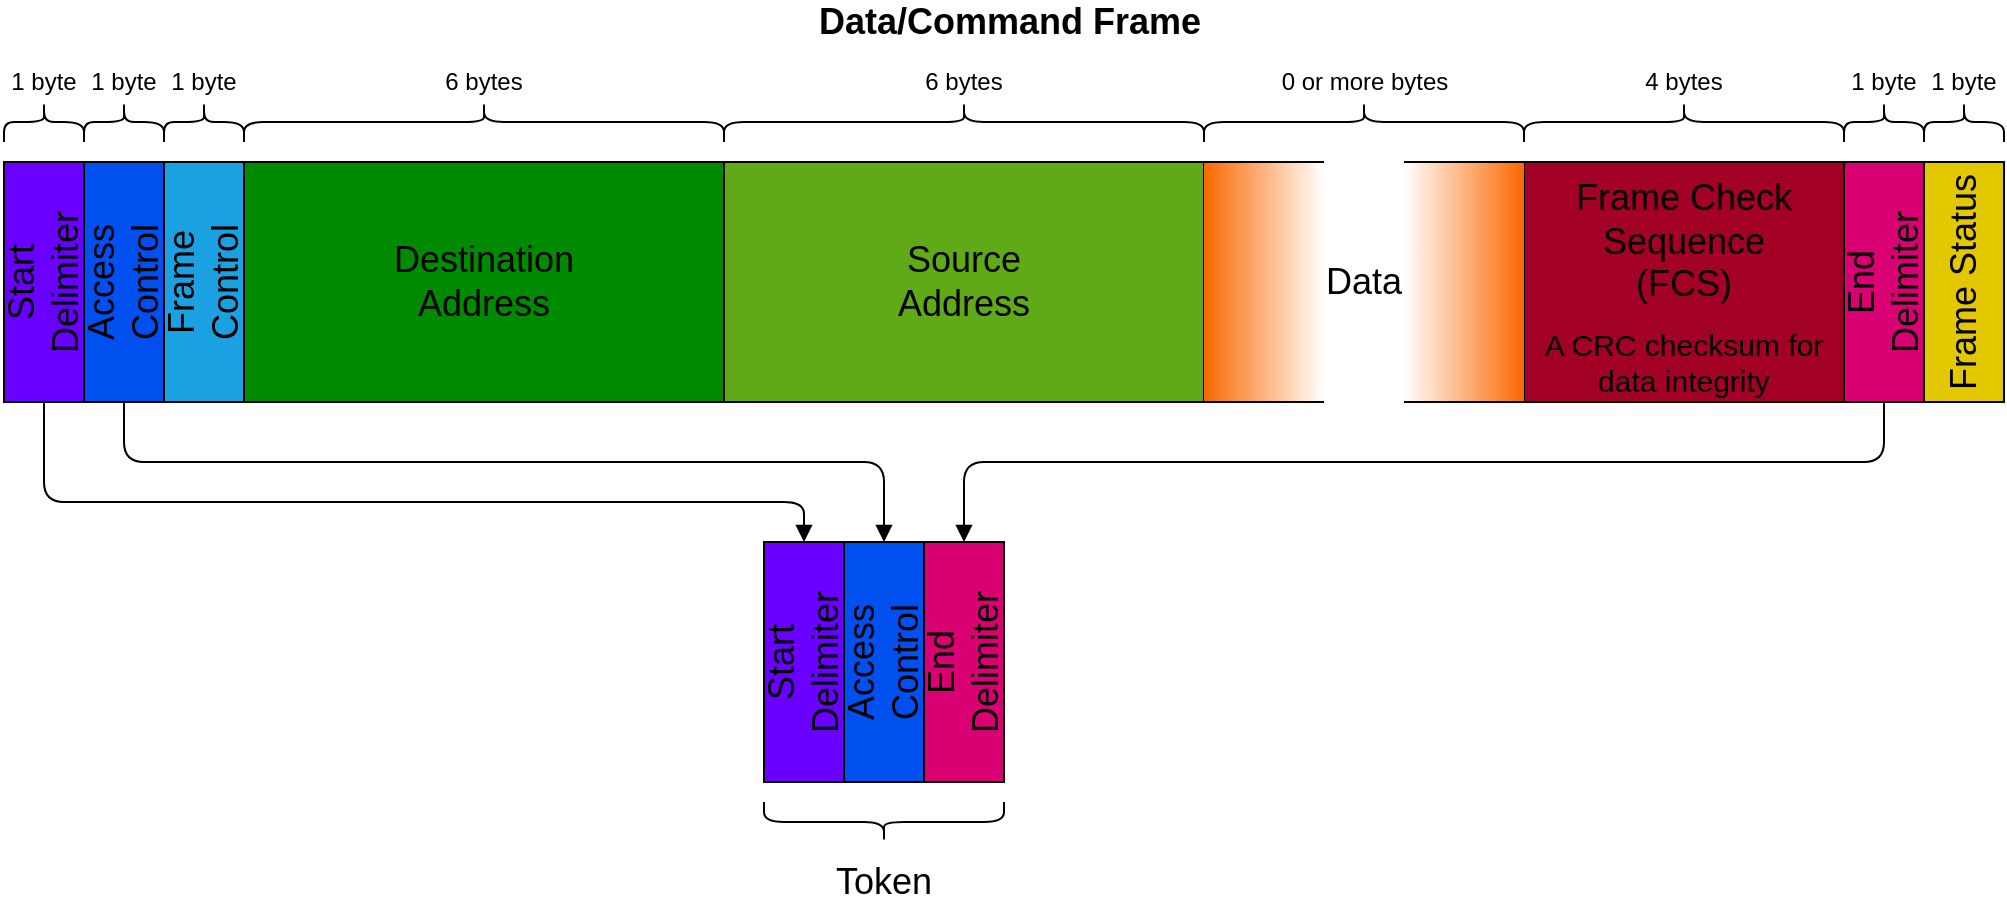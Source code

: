 <mxfile version="13.9.9" type="device"><diagram id="u-LSWTEe68oFn4AVU0iK" name="Page-1"><mxGraphModel dx="1086" dy="966" grid="1" gridSize="10" guides="1" tooltips="1" connect="1" arrows="1" fold="1" page="1" pageScale="1" pageWidth="850" pageHeight="1100" math="0" shadow="0"><root><mxCell id="0"/><mxCell id="1" parent="0"/><mxCell id="IfKlWZpozQvpR9cy8Y23-2" value="" style="rounded=0;whiteSpace=wrap;html=1;fillColor=#6a00ff;fontColor=#ffffff;" vertex="1" parent="1"><mxGeometry x="40" y="120" width="40" height="120" as="geometry"/></mxCell><mxCell id="IfKlWZpozQvpR9cy8Y23-3" value="" style="rounded=0;whiteSpace=wrap;html=1;fillColor=#0050ef;fontColor=#ffffff;" vertex="1" parent="1"><mxGeometry x="80" y="120" width="40" height="120" as="geometry"/></mxCell><mxCell id="IfKlWZpozQvpR9cy8Y23-4" value="" style="rounded=0;whiteSpace=wrap;html=1;fillColor=#1ba1e2;fontColor=#ffffff;" vertex="1" parent="1"><mxGeometry x="120" y="120" width="40" height="120" as="geometry"/></mxCell><mxCell id="IfKlWZpozQvpR9cy8Y23-5" value="" style="rounded=0;whiteSpace=wrap;html=1;fillColor=#008a00;fontColor=#ffffff;" vertex="1" parent="1"><mxGeometry x="160" y="120" width="240" height="120" as="geometry"/></mxCell><mxCell id="IfKlWZpozQvpR9cy8Y23-6" value="" style="rounded=0;whiteSpace=wrap;html=1;fillColor=#60a917;fontColor=#ffffff;" vertex="1" parent="1"><mxGeometry x="400" y="120" width="240" height="120" as="geometry"/></mxCell><mxCell id="IfKlWZpozQvpR9cy8Y23-7" value="" style="rounded=0;whiteSpace=wrap;html=1;fillColor=#fa6800;fontColor=#ffffff;gradientDirection=east;gradientColor=#ffffff;strokeColor=none;" vertex="1" parent="1"><mxGeometry x="640" y="120" width="60" height="120" as="geometry"/></mxCell><mxCell id="IfKlWZpozQvpR9cy8Y23-8" value="" style="rounded=0;whiteSpace=wrap;html=1;fillColor=#a20025;fontColor=#ffffff;" vertex="1" parent="1"><mxGeometry x="800" y="120" width="160" height="120" as="geometry"/></mxCell><mxCell id="IfKlWZpozQvpR9cy8Y23-9" value="" style="rounded=0;whiteSpace=wrap;html=1;fillColor=#d80073;fontColor=#ffffff;" vertex="1" parent="1"><mxGeometry x="960" y="120" width="40" height="120" as="geometry"/></mxCell><mxCell id="IfKlWZpozQvpR9cy8Y23-10" value="1 byte" style="text;html=1;strokeColor=none;fillColor=none;align=center;verticalAlign=middle;whiteSpace=wrap;rounded=0;" vertex="1" parent="1"><mxGeometry x="40" y="70" width="40" height="20" as="geometry"/></mxCell><mxCell id="IfKlWZpozQvpR9cy8Y23-12" value="" style="shape=curlyBracket;whiteSpace=wrap;html=1;rounded=1;rotation=90;" vertex="1" parent="1"><mxGeometry x="50" y="80" width="20" height="40" as="geometry"/></mxCell><mxCell id="IfKlWZpozQvpR9cy8Y23-13" value="1 byte" style="text;html=1;strokeColor=none;fillColor=none;align=center;verticalAlign=middle;whiteSpace=wrap;rounded=0;" vertex="1" parent="1"><mxGeometry x="80" y="70" width="40" height="20" as="geometry"/></mxCell><mxCell id="IfKlWZpozQvpR9cy8Y23-14" value="" style="shape=curlyBracket;whiteSpace=wrap;html=1;rounded=1;rotation=90;" vertex="1" parent="1"><mxGeometry x="90" y="80" width="20" height="40" as="geometry"/></mxCell><mxCell id="IfKlWZpozQvpR9cy8Y23-15" value="1 byte" style="text;html=1;strokeColor=none;fillColor=none;align=center;verticalAlign=middle;whiteSpace=wrap;rounded=0;" vertex="1" parent="1"><mxGeometry x="120" y="70" width="40" height="20" as="geometry"/></mxCell><mxCell id="IfKlWZpozQvpR9cy8Y23-16" value="" style="shape=curlyBracket;whiteSpace=wrap;html=1;rounded=1;rotation=90;" vertex="1" parent="1"><mxGeometry x="130" y="80" width="20" height="40" as="geometry"/></mxCell><mxCell id="IfKlWZpozQvpR9cy8Y23-17" value="6 bytes" style="text;html=1;strokeColor=none;fillColor=none;align=center;verticalAlign=middle;whiteSpace=wrap;rounded=0;" vertex="1" parent="1"><mxGeometry x="255" y="70" width="50" height="20" as="geometry"/></mxCell><mxCell id="IfKlWZpozQvpR9cy8Y23-18" value="" style="shape=curlyBracket;whiteSpace=wrap;html=1;rounded=1;rotation=90;" vertex="1" parent="1"><mxGeometry x="270" y="-20" width="20" height="240" as="geometry"/></mxCell><mxCell id="IfKlWZpozQvpR9cy8Y23-19" value="6 bytes" style="text;html=1;strokeColor=none;fillColor=none;align=center;verticalAlign=middle;whiteSpace=wrap;rounded=0;" vertex="1" parent="1"><mxGeometry x="495" y="70" width="50" height="20" as="geometry"/></mxCell><mxCell id="IfKlWZpozQvpR9cy8Y23-20" value="" style="shape=curlyBracket;whiteSpace=wrap;html=1;rounded=1;rotation=90;" vertex="1" parent="1"><mxGeometry x="510" y="-20" width="20" height="240" as="geometry"/></mxCell><mxCell id="IfKlWZpozQvpR9cy8Y23-21" value="" style="shape=curlyBracket;whiteSpace=wrap;html=1;rounded=1;rotation=90;" vertex="1" parent="1"><mxGeometry x="870" y="20" width="20" height="160" as="geometry"/></mxCell><mxCell id="IfKlWZpozQvpR9cy8Y23-22" value="4 bytes" style="text;html=1;strokeColor=none;fillColor=none;align=center;verticalAlign=middle;whiteSpace=wrap;rounded=0;" vertex="1" parent="1"><mxGeometry x="855" y="70" width="50" height="20" as="geometry"/></mxCell><mxCell id="IfKlWZpozQvpR9cy8Y23-23" value="1 byte" style="text;html=1;strokeColor=none;fillColor=none;align=center;verticalAlign=middle;whiteSpace=wrap;rounded=0;" vertex="1" parent="1"><mxGeometry x="960" y="70" width="40" height="20" as="geometry"/></mxCell><mxCell id="IfKlWZpozQvpR9cy8Y23-24" value="" style="shape=curlyBracket;whiteSpace=wrap;html=1;rounded=1;rotation=90;" vertex="1" parent="1"><mxGeometry x="970" y="80" width="20" height="40" as="geometry"/></mxCell><mxCell id="IfKlWZpozQvpR9cy8Y23-25" value="" style="rounded=0;whiteSpace=wrap;html=1;fillColor=#fa6800;fontColor=#ffffff;gradientColor=#ffffff;gradientDirection=west;strokeColor=none;" vertex="1" parent="1"><mxGeometry x="740" y="120" width="60" height="120" as="geometry"/></mxCell><mxCell id="IfKlWZpozQvpR9cy8Y23-26" value="" style="endArrow=none;html=1;exitX=0;exitY=0;exitDx=0;exitDy=0;entryX=1;entryY=0;entryDx=0;entryDy=0;" edge="1" parent="1" source="IfKlWZpozQvpR9cy8Y23-7" target="IfKlWZpozQvpR9cy8Y23-7"><mxGeometry width="50" height="50" relative="1" as="geometry"><mxPoint x="720" y="70" as="sourcePoint"/><mxPoint x="770" y="20" as="targetPoint"/></mxGeometry></mxCell><mxCell id="IfKlWZpozQvpR9cy8Y23-27" value="" style="endArrow=none;html=1;exitX=0;exitY=1;exitDx=0;exitDy=0;entryX=1;entryY=1;entryDx=0;entryDy=0;" edge="1" parent="1" source="IfKlWZpozQvpR9cy8Y23-7" target="IfKlWZpozQvpR9cy8Y23-7"><mxGeometry width="50" height="50" relative="1" as="geometry"><mxPoint x="640" y="239.17" as="sourcePoint"/><mxPoint x="690" y="270" as="targetPoint"/></mxGeometry></mxCell><mxCell id="IfKlWZpozQvpR9cy8Y23-28" value="" style="endArrow=none;html=1;exitX=0;exitY=1;exitDx=0;exitDy=0;entryX=1;entryY=1;entryDx=0;entryDy=0;" edge="1" parent="1" source="IfKlWZpozQvpR9cy8Y23-25" target="IfKlWZpozQvpR9cy8Y23-25"><mxGeometry width="50" height="50" relative="1" as="geometry"><mxPoint x="650" y="250" as="sourcePoint"/><mxPoint x="710" y="250" as="targetPoint"/></mxGeometry></mxCell><mxCell id="IfKlWZpozQvpR9cy8Y23-29" value="" style="endArrow=none;html=1;exitX=0;exitY=0;exitDx=0;exitDy=0;entryX=1;entryY=0;entryDx=0;entryDy=0;" edge="1" parent="1" source="IfKlWZpozQvpR9cy8Y23-25" target="IfKlWZpozQvpR9cy8Y23-25"><mxGeometry width="50" height="50" relative="1" as="geometry"><mxPoint x="650" y="130" as="sourcePoint"/><mxPoint x="710" y="130" as="targetPoint"/></mxGeometry></mxCell><mxCell id="IfKlWZpozQvpR9cy8Y23-30" value="" style="shape=curlyBracket;whiteSpace=wrap;html=1;rounded=1;rotation=90;" vertex="1" parent="1"><mxGeometry x="710" y="20" width="20" height="160" as="geometry"/></mxCell><mxCell id="IfKlWZpozQvpR9cy8Y23-31" value="0 or more bytes" style="text;html=1;strokeColor=none;fillColor=none;align=center;verticalAlign=middle;whiteSpace=wrap;rounded=0;" vertex="1" parent="1"><mxGeometry x="672.5" y="70" width="95" height="20" as="geometry"/></mxCell><mxCell id="IfKlWZpozQvpR9cy8Y23-66" style="edgeStyle=orthogonalEdgeStyle;rounded=1;orthogonalLoop=1;jettySize=auto;html=1;exitX=0;exitY=0.5;exitDx=0;exitDy=0;entryX=1;entryY=0.5;entryDx=0;entryDy=0;fontSize=15;endArrow=block;endFill=1;" edge="1" parent="1" source="IfKlWZpozQvpR9cy8Y23-34" target="IfKlWZpozQvpR9cy8Y23-47"><mxGeometry relative="1" as="geometry"><Array as="points"><mxPoint x="60" y="290"/><mxPoint x="440" y="290"/></Array></mxGeometry></mxCell><mxCell id="IfKlWZpozQvpR9cy8Y23-34" value="Start &lt;br style=&quot;font-size: 18px;&quot;&gt;Delimiter" style="text;html=1;strokeColor=none;fillColor=none;align=center;verticalAlign=middle;whiteSpace=wrap;rounded=0;rotation=-90;fontSize=18;" vertex="1" parent="1"><mxGeometry y="170" width="120" height="20" as="geometry"/></mxCell><mxCell id="IfKlWZpozQvpR9cy8Y23-67" style="edgeStyle=orthogonalEdgeStyle;rounded=1;orthogonalLoop=1;jettySize=auto;html=1;exitX=0;exitY=0.5;exitDx=0;exitDy=0;entryX=1;entryY=0.5;entryDx=0;entryDy=0;fontSize=15;endArrow=block;endFill=1;" edge="1" parent="1" source="IfKlWZpozQvpR9cy8Y23-38" target="IfKlWZpozQvpR9cy8Y23-48"><mxGeometry relative="1" as="geometry"><Array as="points"><mxPoint x="100" y="270"/><mxPoint x="480" y="270"/></Array></mxGeometry></mxCell><mxCell id="IfKlWZpozQvpR9cy8Y23-38" value="Access&lt;br&gt;Control" style="text;html=1;strokeColor=none;fillColor=none;align=center;verticalAlign=middle;whiteSpace=wrap;rounded=0;rotation=-90;fontSize=18;" vertex="1" parent="1"><mxGeometry x="40" y="170" width="120" height="20" as="geometry"/></mxCell><mxCell id="IfKlWZpozQvpR9cy8Y23-39" value="Frame&lt;br&gt;Control" style="text;html=1;strokeColor=none;fillColor=none;align=center;verticalAlign=middle;whiteSpace=wrap;rounded=0;rotation=-90;fontSize=18;" vertex="1" parent="1"><mxGeometry x="80" y="170" width="120" height="20" as="geometry"/></mxCell><mxCell id="IfKlWZpozQvpR9cy8Y23-40" value="Destination&lt;br&gt;Address" style="text;html=1;strokeColor=none;fillColor=none;align=center;verticalAlign=middle;whiteSpace=wrap;rounded=0;rotation=0;fontSize=18;" vertex="1" parent="1"><mxGeometry x="220" y="170" width="120" height="20" as="geometry"/></mxCell><mxCell id="IfKlWZpozQvpR9cy8Y23-41" value="Source Address" style="text;html=1;strokeColor=none;fillColor=none;align=center;verticalAlign=middle;whiteSpace=wrap;rounded=0;rotation=0;fontSize=18;" vertex="1" parent="1"><mxGeometry x="460" y="170" width="120" height="20" as="geometry"/></mxCell><mxCell id="IfKlWZpozQvpR9cy8Y23-42" value="Frame Check Sequence (FCS)" style="text;html=1;strokeColor=none;fillColor=none;align=center;verticalAlign=middle;whiteSpace=wrap;rounded=0;rotation=0;fontSize=18;" vertex="1" parent="1"><mxGeometry x="820" y="150" width="120" height="20" as="geometry"/></mxCell><mxCell id="IfKlWZpozQvpR9cy8Y23-43" value="A CRC checksum for data integrity" style="text;html=1;strokeColor=none;fillColor=none;align=center;verticalAlign=middle;whiteSpace=wrap;rounded=0;rotation=0;fontSize=15;" vertex="1" parent="1"><mxGeometry x="800" y="210" width="160" height="20" as="geometry"/></mxCell><mxCell id="IfKlWZpozQvpR9cy8Y23-68" style="edgeStyle=orthogonalEdgeStyle;rounded=1;orthogonalLoop=1;jettySize=auto;html=1;exitX=0;exitY=0.5;exitDx=0;exitDy=0;entryX=1;entryY=0.5;entryDx=0;entryDy=0;fontSize=15;endArrow=block;endFill=1;" edge="1" parent="1" source="IfKlWZpozQvpR9cy8Y23-44" target="IfKlWZpozQvpR9cy8Y23-64"><mxGeometry relative="1" as="geometry"><Array as="points"><mxPoint x="980" y="270"/><mxPoint x="520" y="270"/></Array></mxGeometry></mxCell><mxCell id="IfKlWZpozQvpR9cy8Y23-44" value="End&lt;br&gt;Delimiter" style="text;html=1;strokeColor=none;fillColor=none;align=center;verticalAlign=middle;whiteSpace=wrap;rounded=0;rotation=-90;fontSize=18;" vertex="1" parent="1"><mxGeometry x="920" y="170" width="120" height="20" as="geometry"/></mxCell><mxCell id="IfKlWZpozQvpR9cy8Y23-45" value="" style="rounded=0;whiteSpace=wrap;html=1;fillColor=#6a00ff;fontColor=#ffffff;" vertex="1" parent="1"><mxGeometry x="420" y="310" width="40" height="120" as="geometry"/></mxCell><mxCell id="IfKlWZpozQvpR9cy8Y23-46" value="" style="rounded=0;whiteSpace=wrap;html=1;fillColor=#0050ef;fontColor=#ffffff;" vertex="1" parent="1"><mxGeometry x="460" y="310" width="40" height="120" as="geometry"/></mxCell><mxCell id="IfKlWZpozQvpR9cy8Y23-47" value="Start &lt;br style=&quot;font-size: 18px;&quot;&gt;Delimiter" style="text;html=1;strokeColor=none;fillColor=none;align=center;verticalAlign=middle;whiteSpace=wrap;rounded=0;rotation=-90;fontSize=18;" vertex="1" parent="1"><mxGeometry x="380" y="360" width="120" height="20" as="geometry"/></mxCell><mxCell id="IfKlWZpozQvpR9cy8Y23-48" value="Access&lt;br&gt;Control" style="text;html=1;strokeColor=none;fillColor=none;align=center;verticalAlign=middle;whiteSpace=wrap;rounded=0;rotation=-90;fontSize=18;" vertex="1" parent="1"><mxGeometry x="420" y="360" width="120" height="20" as="geometry"/></mxCell><mxCell id="IfKlWZpozQvpR9cy8Y23-57" value="" style="rounded=0;whiteSpace=wrap;html=1;fillColor=#e3c800;fontColor=#ffffff;" vertex="1" parent="1"><mxGeometry x="1000" y="120" width="40" height="120" as="geometry"/></mxCell><mxCell id="IfKlWZpozQvpR9cy8Y23-58" value="1 byte" style="text;html=1;strokeColor=none;fillColor=none;align=center;verticalAlign=middle;whiteSpace=wrap;rounded=0;" vertex="1" parent="1"><mxGeometry x="1000" y="70" width="40" height="20" as="geometry"/></mxCell><mxCell id="IfKlWZpozQvpR9cy8Y23-59" value="" style="shape=curlyBracket;whiteSpace=wrap;html=1;rounded=1;rotation=90;" vertex="1" parent="1"><mxGeometry x="1010" y="80" width="20" height="40" as="geometry"/></mxCell><mxCell id="IfKlWZpozQvpR9cy8Y23-60" value="Frame Status" style="text;html=1;strokeColor=none;fillColor=none;align=center;verticalAlign=middle;whiteSpace=wrap;rounded=0;rotation=-90;fontSize=18;" vertex="1" parent="1"><mxGeometry x="960" y="170" width="120" height="20" as="geometry"/></mxCell><mxCell id="IfKlWZpozQvpR9cy8Y23-61" value="" style="rounded=0;whiteSpace=wrap;html=1;fillColor=#d80073;fontColor=#ffffff;" vertex="1" parent="1"><mxGeometry x="500" y="310" width="40" height="120" as="geometry"/></mxCell><mxCell id="IfKlWZpozQvpR9cy8Y23-64" value="End&lt;br&gt;Delimiter" style="text;html=1;strokeColor=none;fillColor=none;align=center;verticalAlign=middle;whiteSpace=wrap;rounded=0;rotation=-90;fontSize=18;" vertex="1" parent="1"><mxGeometry x="460" y="360" width="120" height="20" as="geometry"/></mxCell><mxCell id="IfKlWZpozQvpR9cy8Y23-69" value="Data" style="text;html=1;strokeColor=none;fillColor=none;align=center;verticalAlign=middle;whiteSpace=wrap;rounded=0;rotation=0;fontSize=18;" vertex="1" parent="1"><mxGeometry x="660" y="170" width="120" height="20" as="geometry"/></mxCell><mxCell id="IfKlWZpozQvpR9cy8Y23-70" value="" style="shape=curlyBracket;whiteSpace=wrap;html=1;rounded=1;fillColor=#ffffff;gradientColor=#ffffff;fontSize=15;rotation=-90;" vertex="1" parent="1"><mxGeometry x="470" y="390" width="20" height="120" as="geometry"/></mxCell><mxCell id="IfKlWZpozQvpR9cy8Y23-72" value="Token" style="text;html=1;strokeColor=none;fillColor=none;align=center;verticalAlign=middle;whiteSpace=wrap;rounded=0;rotation=0;fontSize=18;" vertex="1" parent="1"><mxGeometry x="420" y="470" width="120" height="20" as="geometry"/></mxCell><mxCell id="IfKlWZpozQvpR9cy8Y23-74" value="Data/Command Frame" style="text;html=1;strokeColor=none;fillColor=none;align=center;verticalAlign=middle;whiteSpace=wrap;rounded=0;rotation=0;fontSize=18;fontStyle=1" vertex="1" parent="1"><mxGeometry x="412.5" y="40" width="260" height="20" as="geometry"/></mxCell></root></mxGraphModel></diagram></mxfile>